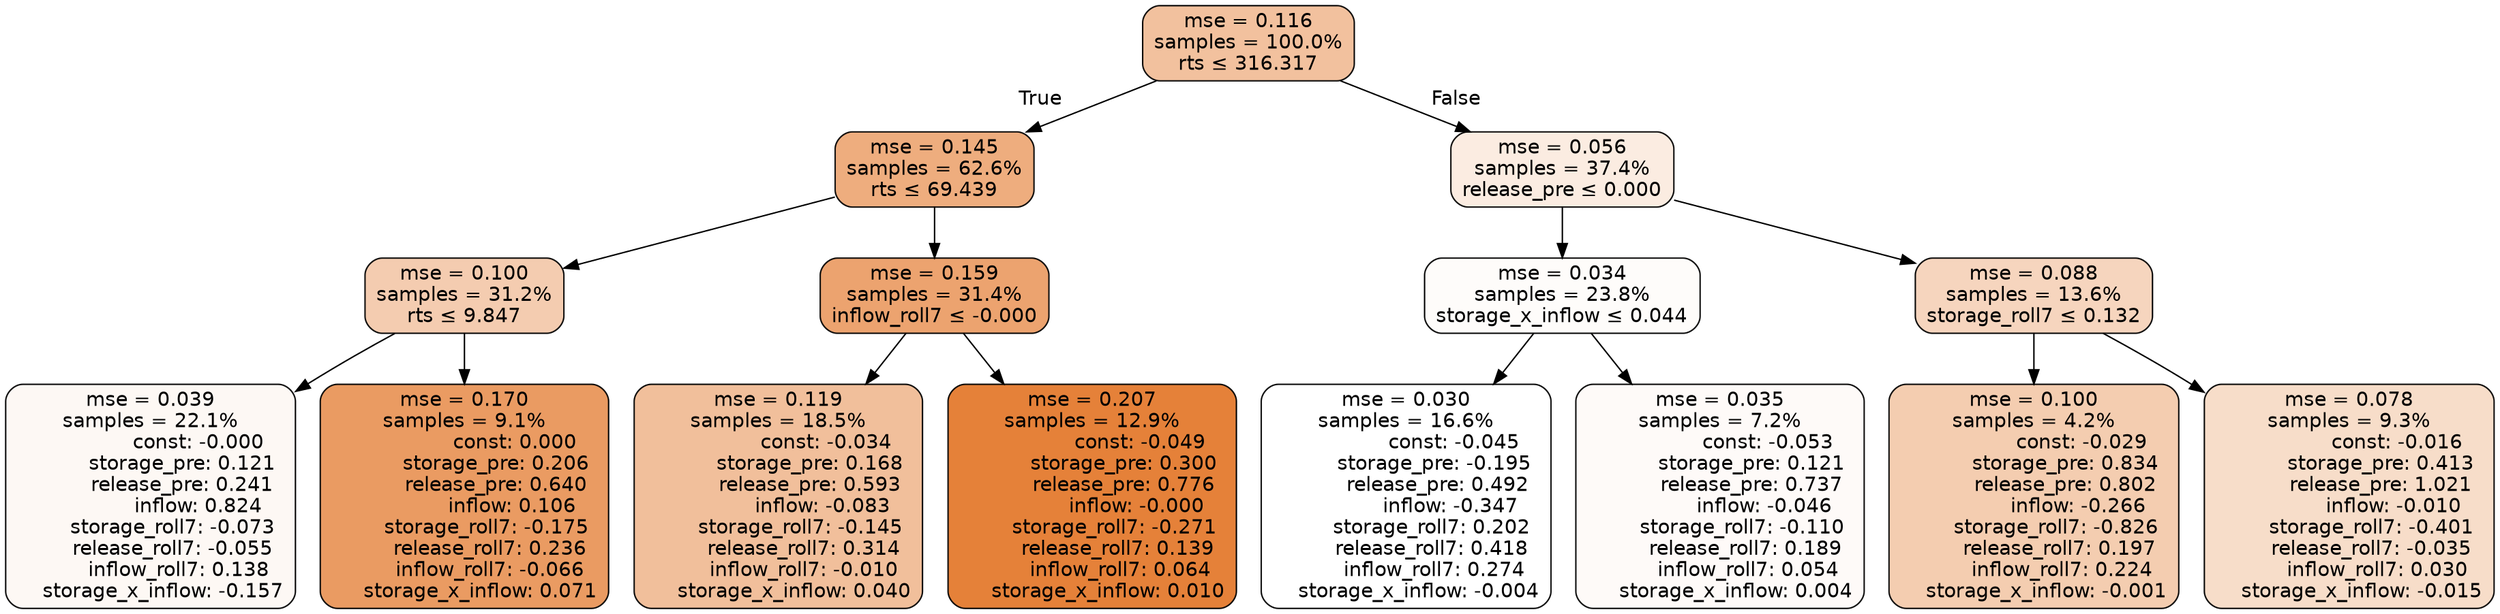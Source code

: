 digraph tree {
bgcolor="transparent"
node [shape=rectangle, style="filled, rounded", color="black", fontname=helvetica] ;
edge [fontname=helvetica] ;
	"0" [label="mse = 0.116
samples = 100.0%
rts &le; 316.317", fillcolor="#f2c19e"]
	"1" [label="mse = 0.145
samples = 62.6%
rts &le; 69.439", fillcolor="#eead7e"]
	"2" [label="mse = 0.100
samples = 31.2%
rts &le; 9.847", fillcolor="#f4ccb0"]
	"3" [label="mse = 0.039
samples = 22.1%
               const: -0.000
          storage_pre: 0.121
          release_pre: 0.241
               inflow: 0.824
       storage_roll7: -0.073
       release_roll7: -0.055
         inflow_roll7: 0.138
    storage_x_inflow: -0.157", fillcolor="#fdf8f4"]
	"4" [label="mse = 0.170
samples = 9.1%
                const: 0.000
          storage_pre: 0.206
          release_pre: 0.640
               inflow: 0.106
       storage_roll7: -0.175
        release_roll7: 0.236
        inflow_roll7: -0.066
     storage_x_inflow: 0.071", fillcolor="#ea9b62"]
	"5" [label="mse = 0.159
samples = 31.4%
inflow_roll7 &le; -0.000", fillcolor="#eca36f"]
	"6" [label="mse = 0.119
samples = 18.5%
               const: -0.034
          storage_pre: 0.168
          release_pre: 0.593
              inflow: -0.083
       storage_roll7: -0.145
        release_roll7: 0.314
        inflow_roll7: -0.010
     storage_x_inflow: 0.040", fillcolor="#f1bf9b"]
	"7" [label="mse = 0.207
samples = 12.9%
               const: -0.049
          storage_pre: 0.300
          release_pre: 0.776
              inflow: -0.000
       storage_roll7: -0.271
        release_roll7: 0.139
         inflow_roll7: 0.064
     storage_x_inflow: 0.010", fillcolor="#e58139"]
	"8" [label="mse = 0.056
samples = 37.4%
release_pre &le; 0.000", fillcolor="#fbece1"]
	"9" [label="mse = 0.034
samples = 23.8%
storage_x_inflow &le; 0.044", fillcolor="#fefcfa"]
	"10" [label="mse = 0.030
samples = 16.6%
               const: -0.045
         storage_pre: -0.195
          release_pre: 0.492
              inflow: -0.347
        storage_roll7: 0.202
        release_roll7: 0.418
         inflow_roll7: 0.274
    storage_x_inflow: -0.004", fillcolor="#ffffff"]
	"11" [label="mse = 0.035
samples = 7.2%
               const: -0.053
          storage_pre: 0.121
          release_pre: 0.737
              inflow: -0.046
       storage_roll7: -0.110
        release_roll7: 0.189
         inflow_roll7: 0.054
     storage_x_inflow: 0.004", fillcolor="#fefaf8"]
	"12" [label="mse = 0.088
samples = 13.6%
storage_roll7 &le; 0.132", fillcolor="#f6d5be"]
	"13" [label="mse = 0.100
samples = 4.2%
               const: -0.029
          storage_pre: 0.834
          release_pre: 0.802
              inflow: -0.266
       storage_roll7: -0.826
        release_roll7: 0.197
         inflow_roll7: 0.224
    storage_x_inflow: -0.001", fillcolor="#f4cdb0"]
	"14" [label="mse = 0.078
samples = 9.3%
               const: -0.016
          storage_pre: 0.413
          release_pre: 1.021
              inflow: -0.010
       storage_roll7: -0.401
       release_roll7: -0.035
         inflow_roll7: 0.030
    storage_x_inflow: -0.015", fillcolor="#f7ddc9"]

	"0" -> "1" [labeldistance=2.5, labelangle=45, headlabel="True"]
	"1" -> "2"
	"2" -> "3"
	"2" -> "4"
	"1" -> "5"
	"5" -> "6"
	"5" -> "7"
	"0" -> "8" [labeldistance=2.5, labelangle=-45, headlabel="False"]
	"8" -> "9"
	"9" -> "10"
	"9" -> "11"
	"8" -> "12"
	"12" -> "13"
	"12" -> "14"
}